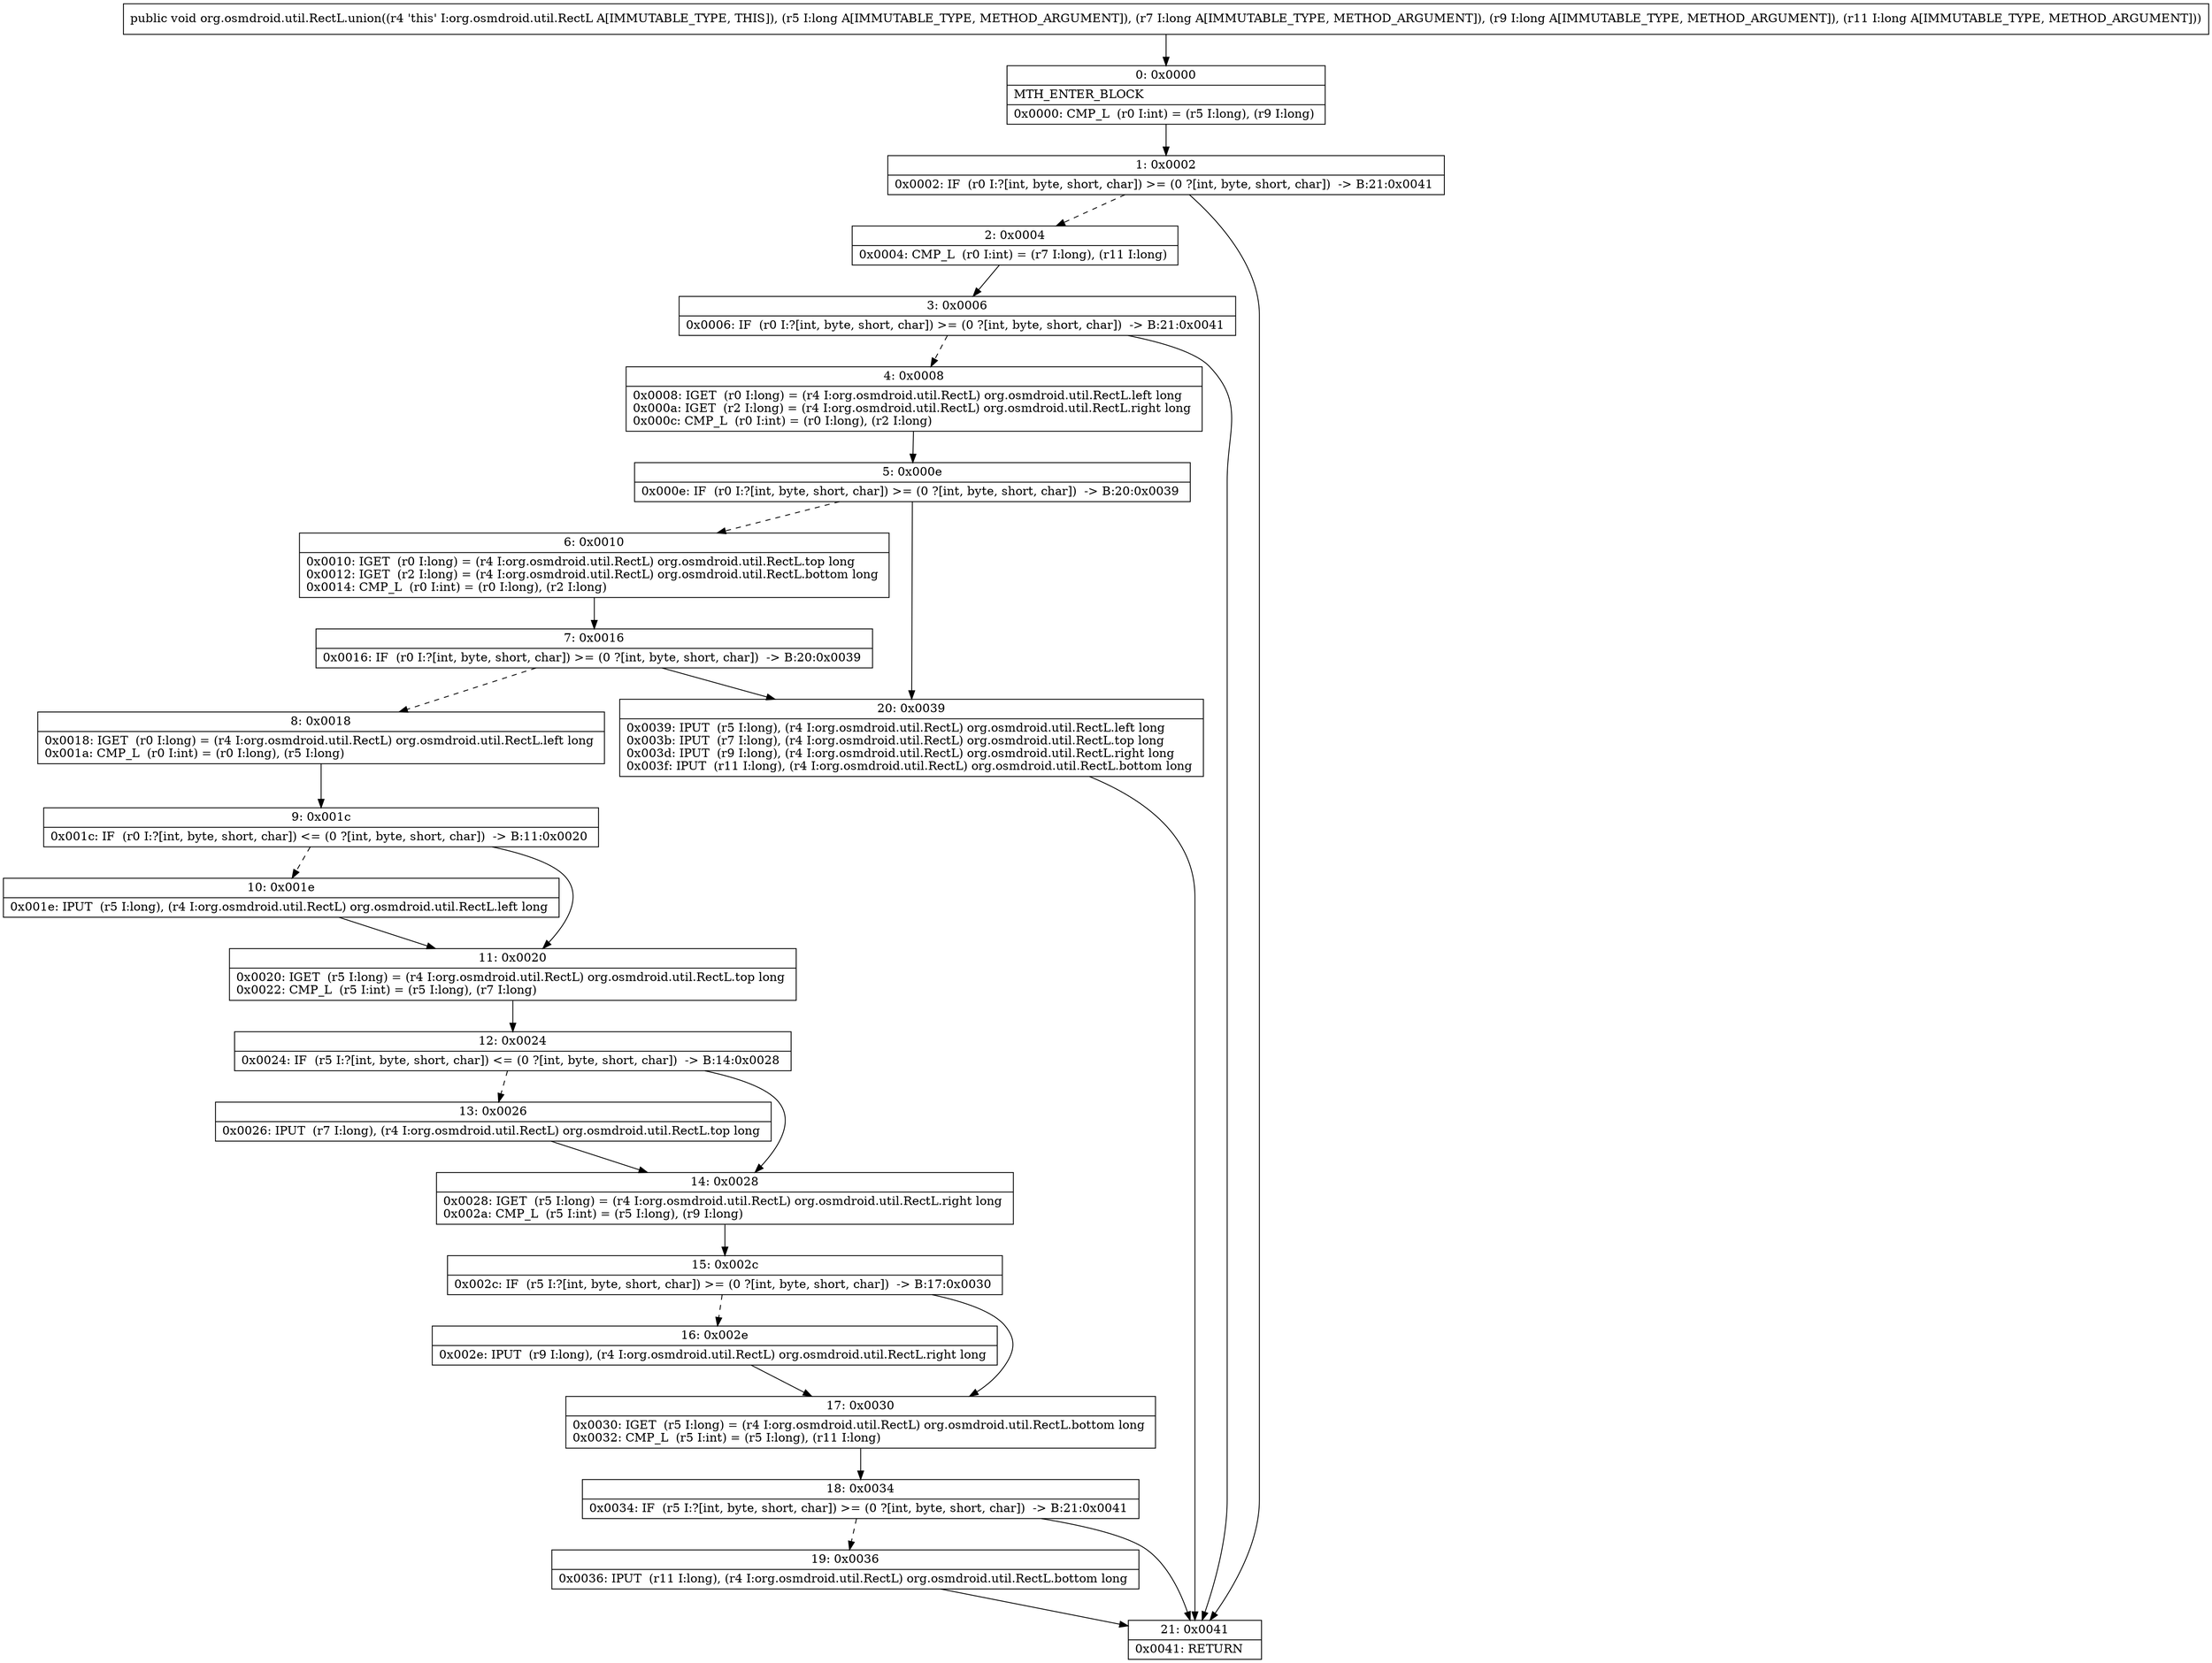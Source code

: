 digraph "CFG fororg.osmdroid.util.RectL.union(JJJJ)V" {
Node_0 [shape=record,label="{0\:\ 0x0000|MTH_ENTER_BLOCK\l|0x0000: CMP_L  (r0 I:int) = (r5 I:long), (r9 I:long) \l}"];
Node_1 [shape=record,label="{1\:\ 0x0002|0x0002: IF  (r0 I:?[int, byte, short, char]) \>= (0 ?[int, byte, short, char])  \-\> B:21:0x0041 \l}"];
Node_2 [shape=record,label="{2\:\ 0x0004|0x0004: CMP_L  (r0 I:int) = (r7 I:long), (r11 I:long) \l}"];
Node_3 [shape=record,label="{3\:\ 0x0006|0x0006: IF  (r0 I:?[int, byte, short, char]) \>= (0 ?[int, byte, short, char])  \-\> B:21:0x0041 \l}"];
Node_4 [shape=record,label="{4\:\ 0x0008|0x0008: IGET  (r0 I:long) = (r4 I:org.osmdroid.util.RectL) org.osmdroid.util.RectL.left long \l0x000a: IGET  (r2 I:long) = (r4 I:org.osmdroid.util.RectL) org.osmdroid.util.RectL.right long \l0x000c: CMP_L  (r0 I:int) = (r0 I:long), (r2 I:long) \l}"];
Node_5 [shape=record,label="{5\:\ 0x000e|0x000e: IF  (r0 I:?[int, byte, short, char]) \>= (0 ?[int, byte, short, char])  \-\> B:20:0x0039 \l}"];
Node_6 [shape=record,label="{6\:\ 0x0010|0x0010: IGET  (r0 I:long) = (r4 I:org.osmdroid.util.RectL) org.osmdroid.util.RectL.top long \l0x0012: IGET  (r2 I:long) = (r4 I:org.osmdroid.util.RectL) org.osmdroid.util.RectL.bottom long \l0x0014: CMP_L  (r0 I:int) = (r0 I:long), (r2 I:long) \l}"];
Node_7 [shape=record,label="{7\:\ 0x0016|0x0016: IF  (r0 I:?[int, byte, short, char]) \>= (0 ?[int, byte, short, char])  \-\> B:20:0x0039 \l}"];
Node_8 [shape=record,label="{8\:\ 0x0018|0x0018: IGET  (r0 I:long) = (r4 I:org.osmdroid.util.RectL) org.osmdroid.util.RectL.left long \l0x001a: CMP_L  (r0 I:int) = (r0 I:long), (r5 I:long) \l}"];
Node_9 [shape=record,label="{9\:\ 0x001c|0x001c: IF  (r0 I:?[int, byte, short, char]) \<= (0 ?[int, byte, short, char])  \-\> B:11:0x0020 \l}"];
Node_10 [shape=record,label="{10\:\ 0x001e|0x001e: IPUT  (r5 I:long), (r4 I:org.osmdroid.util.RectL) org.osmdroid.util.RectL.left long \l}"];
Node_11 [shape=record,label="{11\:\ 0x0020|0x0020: IGET  (r5 I:long) = (r4 I:org.osmdroid.util.RectL) org.osmdroid.util.RectL.top long \l0x0022: CMP_L  (r5 I:int) = (r5 I:long), (r7 I:long) \l}"];
Node_12 [shape=record,label="{12\:\ 0x0024|0x0024: IF  (r5 I:?[int, byte, short, char]) \<= (0 ?[int, byte, short, char])  \-\> B:14:0x0028 \l}"];
Node_13 [shape=record,label="{13\:\ 0x0026|0x0026: IPUT  (r7 I:long), (r4 I:org.osmdroid.util.RectL) org.osmdroid.util.RectL.top long \l}"];
Node_14 [shape=record,label="{14\:\ 0x0028|0x0028: IGET  (r5 I:long) = (r4 I:org.osmdroid.util.RectL) org.osmdroid.util.RectL.right long \l0x002a: CMP_L  (r5 I:int) = (r5 I:long), (r9 I:long) \l}"];
Node_15 [shape=record,label="{15\:\ 0x002c|0x002c: IF  (r5 I:?[int, byte, short, char]) \>= (0 ?[int, byte, short, char])  \-\> B:17:0x0030 \l}"];
Node_16 [shape=record,label="{16\:\ 0x002e|0x002e: IPUT  (r9 I:long), (r4 I:org.osmdroid.util.RectL) org.osmdroid.util.RectL.right long \l}"];
Node_17 [shape=record,label="{17\:\ 0x0030|0x0030: IGET  (r5 I:long) = (r4 I:org.osmdroid.util.RectL) org.osmdroid.util.RectL.bottom long \l0x0032: CMP_L  (r5 I:int) = (r5 I:long), (r11 I:long) \l}"];
Node_18 [shape=record,label="{18\:\ 0x0034|0x0034: IF  (r5 I:?[int, byte, short, char]) \>= (0 ?[int, byte, short, char])  \-\> B:21:0x0041 \l}"];
Node_19 [shape=record,label="{19\:\ 0x0036|0x0036: IPUT  (r11 I:long), (r4 I:org.osmdroid.util.RectL) org.osmdroid.util.RectL.bottom long \l}"];
Node_20 [shape=record,label="{20\:\ 0x0039|0x0039: IPUT  (r5 I:long), (r4 I:org.osmdroid.util.RectL) org.osmdroid.util.RectL.left long \l0x003b: IPUT  (r7 I:long), (r4 I:org.osmdroid.util.RectL) org.osmdroid.util.RectL.top long \l0x003d: IPUT  (r9 I:long), (r4 I:org.osmdroid.util.RectL) org.osmdroid.util.RectL.right long \l0x003f: IPUT  (r11 I:long), (r4 I:org.osmdroid.util.RectL) org.osmdroid.util.RectL.bottom long \l}"];
Node_21 [shape=record,label="{21\:\ 0x0041|0x0041: RETURN   \l}"];
MethodNode[shape=record,label="{public void org.osmdroid.util.RectL.union((r4 'this' I:org.osmdroid.util.RectL A[IMMUTABLE_TYPE, THIS]), (r5 I:long A[IMMUTABLE_TYPE, METHOD_ARGUMENT]), (r7 I:long A[IMMUTABLE_TYPE, METHOD_ARGUMENT]), (r9 I:long A[IMMUTABLE_TYPE, METHOD_ARGUMENT]), (r11 I:long A[IMMUTABLE_TYPE, METHOD_ARGUMENT])) }"];
MethodNode -> Node_0;
Node_0 -> Node_1;
Node_1 -> Node_2[style=dashed];
Node_1 -> Node_21;
Node_2 -> Node_3;
Node_3 -> Node_4[style=dashed];
Node_3 -> Node_21;
Node_4 -> Node_5;
Node_5 -> Node_6[style=dashed];
Node_5 -> Node_20;
Node_6 -> Node_7;
Node_7 -> Node_8[style=dashed];
Node_7 -> Node_20;
Node_8 -> Node_9;
Node_9 -> Node_10[style=dashed];
Node_9 -> Node_11;
Node_10 -> Node_11;
Node_11 -> Node_12;
Node_12 -> Node_13[style=dashed];
Node_12 -> Node_14;
Node_13 -> Node_14;
Node_14 -> Node_15;
Node_15 -> Node_16[style=dashed];
Node_15 -> Node_17;
Node_16 -> Node_17;
Node_17 -> Node_18;
Node_18 -> Node_19[style=dashed];
Node_18 -> Node_21;
Node_19 -> Node_21;
Node_20 -> Node_21;
}

